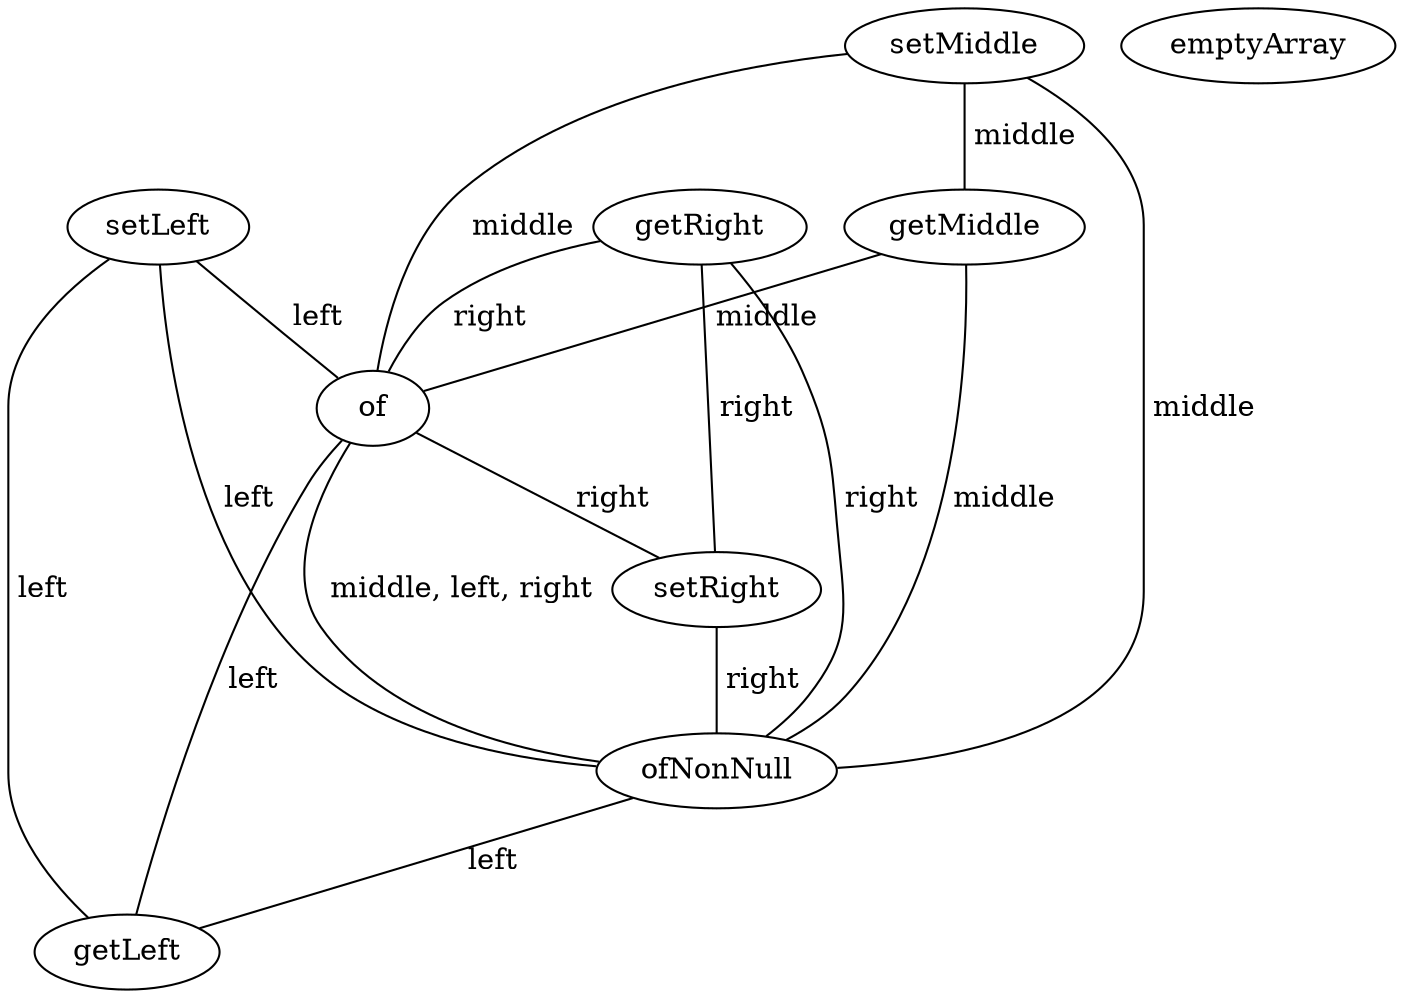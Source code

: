 digraph G {
getRight;
setMiddle;
setLeft;
getMiddle;
of;
setRight;
ofNonNull;
emptyArray;
getLeft;
getRight -> of [label=" right", dir=none];
getRight -> setRight [label=" right", dir=none];
getRight -> ofNonNull [label=" right", dir=none];
setMiddle -> getMiddle [label=" middle", dir=none];
setMiddle -> of [label=" middle", dir=none];
setMiddle -> ofNonNull [label=" middle", dir=none];
setLeft -> of [label=" left", dir=none];
setLeft -> ofNonNull [label=" left", dir=none];
setLeft -> getLeft [label=" left", dir=none];
getMiddle -> of [label=" middle", dir=none];
getMiddle -> ofNonNull [label=" middle", dir=none];
of -> setRight [label=" right", dir=none];
of -> ofNonNull [label=" middle, left, right", dir=none];
of -> getLeft [label=" left", dir=none];
setRight -> ofNonNull [label=" right", dir=none];
ofNonNull -> getLeft [label=" left", dir=none];
}